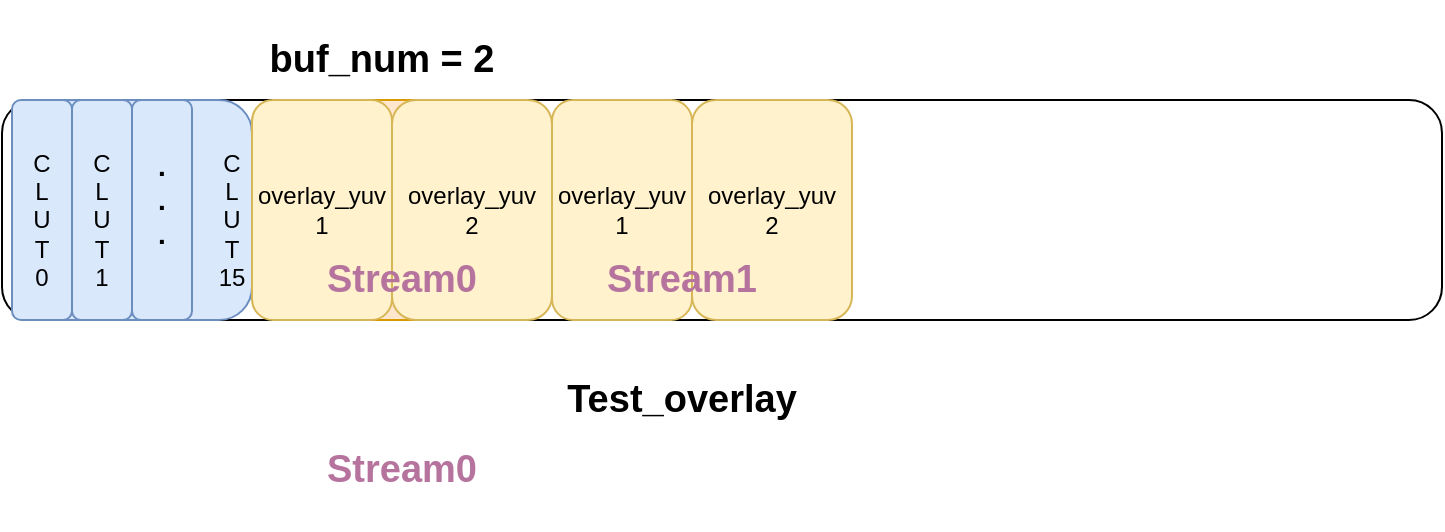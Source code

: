 <mxfile version="14.6.10" type="github">
  <diagram id="9PtsYyo4MoqWUSuVR4Cp" name="Page-1">
    <mxGraphModel dx="981" dy="548" grid="1" gridSize="10" guides="1" tooltips="1" connect="1" arrows="1" fold="1" page="1" pageScale="1" pageWidth="827" pageHeight="1169" math="0" shadow="0">
      <root>
        <mxCell id="0" />
        <mxCell id="1" parent="0" />
        <mxCell id="-Bwnl3m1J4DydUGmwCFT-1" value="" style="rounded=0;whiteSpace=wrap;html=1;" vertex="1" parent="1">
          <mxGeometry x="350" y="380" width="120" height="60" as="geometry" />
        </mxCell>
        <mxCell id="-Bwnl3m1J4DydUGmwCFT-2" value="" style="rounded=1;whiteSpace=wrap;html=1;" vertex="1" parent="1">
          <mxGeometry x="105" y="370" width="720" height="110" as="geometry" />
        </mxCell>
        <mxCell id="-Bwnl3m1J4DydUGmwCFT-7" value="&lt;b&gt;&lt;font style=&quot;font-size: 19px&quot;&gt;Test_overlay&lt;/font&gt;&lt;/b&gt;" style="text;html=1;strokeColor=none;fillColor=none;align=center;verticalAlign=middle;whiteSpace=wrap;rounded=0;" vertex="1" parent="1">
          <mxGeometry x="380" y="490" width="130" height="60" as="geometry" />
        </mxCell>
        <mxCell id="-Bwnl3m1J4DydUGmwCFT-8" value="" style="rounded=1;whiteSpace=wrap;html=1;fillColor=#dae8fc;strokeColor=#6c8ebf;" vertex="1" parent="1">
          <mxGeometry x="110" y="370" width="120" height="110" as="geometry" />
        </mxCell>
        <mxCell id="-Bwnl3m1J4DydUGmwCFT-9" value="" style="rounded=1;whiteSpace=wrap;html=1;fillColor=#dae8fc;strokeColor=#6c8ebf;" vertex="1" parent="1">
          <mxGeometry x="110" y="370" width="30" height="110" as="geometry" />
        </mxCell>
        <mxCell id="-Bwnl3m1J4DydUGmwCFT-10" value="" style="rounded=1;whiteSpace=wrap;html=1;fillColor=#dae8fc;strokeColor=#6c8ebf;" vertex="1" parent="1">
          <mxGeometry x="140" y="370" width="30" height="110" as="geometry" />
        </mxCell>
        <mxCell id="-Bwnl3m1J4DydUGmwCFT-11" value="" style="rounded=1;whiteSpace=wrap;html=1;fillColor=#dae8fc;strokeColor=#6c8ebf;" vertex="1" parent="1">
          <mxGeometry x="170" y="370" width="30" height="110" as="geometry" />
        </mxCell>
        <mxCell id="-Bwnl3m1J4DydUGmwCFT-14" value="C&lt;br&gt;L&lt;br&gt;U&lt;br&gt;T&lt;br&gt;0" style="text;html=1;strokeColor=none;fillColor=none;align=center;verticalAlign=middle;whiteSpace=wrap;rounded=0;" vertex="1" parent="1">
          <mxGeometry x="105" y="390" width="40" height="80" as="geometry" />
        </mxCell>
        <mxCell id="-Bwnl3m1J4DydUGmwCFT-15" value="C&lt;br&gt;L&lt;br&gt;U&lt;br&gt;T&lt;br&gt;1" style="text;html=1;strokeColor=none;fillColor=none;align=center;verticalAlign=middle;whiteSpace=wrap;rounded=0;" vertex="1" parent="1">
          <mxGeometry x="135" y="390" width="40" height="80" as="geometry" />
        </mxCell>
        <mxCell id="-Bwnl3m1J4DydUGmwCFT-16" value="&lt;b style=&quot;font-size: 14px&quot;&gt;.&lt;br&gt;.&lt;br&gt;.&lt;/b&gt;" style="text;html=1;strokeColor=none;fillColor=none;align=center;verticalAlign=middle;whiteSpace=wrap;rounded=0;" vertex="1" parent="1">
          <mxGeometry x="165" y="380" width="40" height="80" as="geometry" />
        </mxCell>
        <mxCell id="-Bwnl3m1J4DydUGmwCFT-17" value="C&lt;br&gt;L&lt;br&gt;U&lt;br&gt;T&lt;br&gt;15" style="text;html=1;strokeColor=none;fillColor=none;align=center;verticalAlign=middle;whiteSpace=wrap;rounded=0;" vertex="1" parent="1">
          <mxGeometry x="200" y="390" width="40" height="80" as="geometry" />
        </mxCell>
        <mxCell id="-Bwnl3m1J4DydUGmwCFT-21" value="" style="rounded=1;whiteSpace=wrap;html=1;fillColor=#ffe6cc;strokeColor=#d79b00;" vertex="1" parent="1">
          <mxGeometry x="230" y="370" width="150" height="110" as="geometry" />
        </mxCell>
        <mxCell id="-Bwnl3m1J4DydUGmwCFT-26" value="&lt;b&gt;&lt;font style=&quot;font-size: 19px&quot;&gt;buf_num = 2&lt;/font&gt;&lt;/b&gt;" style="text;html=1;strokeColor=none;fillColor=none;align=center;verticalAlign=middle;whiteSpace=wrap;rounded=0;" vertex="1" parent="1">
          <mxGeometry x="230" y="320" width="130" height="60" as="geometry" />
        </mxCell>
        <mxCell id="-Bwnl3m1J4DydUGmwCFT-28" value="overlay_yuv&lt;br&gt;1" style="rounded=1;whiteSpace=wrap;html=1;fillColor=#fff2cc;strokeColor=#d6b656;" vertex="1" parent="1">
          <mxGeometry x="230" y="370" width="70" height="110" as="geometry" />
        </mxCell>
        <mxCell id="-Bwnl3m1J4DydUGmwCFT-30" value="overlay_yuv&lt;br&gt;2" style="rounded=1;whiteSpace=wrap;html=1;fillColor=#fff2cc;strokeColor=#d6b656;" vertex="1" parent="1">
          <mxGeometry x="300" y="370" width="80" height="110" as="geometry" />
        </mxCell>
        <mxCell id="-Bwnl3m1J4DydUGmwCFT-31" value="&lt;span style=&quot;font-size: 19px&quot;&gt;&lt;b&gt;&lt;font color=&quot;#b5739d&quot;&gt;Stream0&lt;/font&gt;&lt;/b&gt;&lt;/span&gt;" style="text;html=1;strokeColor=none;fillColor=none;align=center;verticalAlign=middle;whiteSpace=wrap;rounded=0;" vertex="1" parent="1">
          <mxGeometry x="240" y="430" width="130" height="60" as="geometry" />
        </mxCell>
        <mxCell id="-Bwnl3m1J4DydUGmwCFT-32" value="&lt;span style=&quot;font-size: 19px&quot;&gt;&lt;b&gt;&lt;font color=&quot;#b5739d&quot;&gt;Stream0&lt;/font&gt;&lt;/b&gt;&lt;/span&gt;" style="text;html=1;strokeColor=none;fillColor=none;align=center;verticalAlign=middle;whiteSpace=wrap;rounded=0;" vertex="1" parent="1">
          <mxGeometry x="240" y="525" width="130" height="60" as="geometry" />
        </mxCell>
        <mxCell id="-Bwnl3m1J4DydUGmwCFT-33" value="overlay_yuv&lt;br&gt;2" style="rounded=1;whiteSpace=wrap;html=1;fillColor=#fff2cc;strokeColor=#d6b656;" vertex="1" parent="1">
          <mxGeometry x="450" y="370" width="80" height="110" as="geometry" />
        </mxCell>
        <mxCell id="-Bwnl3m1J4DydUGmwCFT-35" value="overlay_yuv&lt;br&gt;1" style="rounded=1;whiteSpace=wrap;html=1;fillColor=#fff2cc;strokeColor=#d6b656;" vertex="1" parent="1">
          <mxGeometry x="380" y="370" width="70" height="110" as="geometry" />
        </mxCell>
        <mxCell id="-Bwnl3m1J4DydUGmwCFT-36" value="&lt;span style=&quot;font-size: 19px&quot;&gt;&lt;b&gt;&lt;font color=&quot;#b5739d&quot;&gt;Stream1&lt;/font&gt;&lt;/b&gt;&lt;/span&gt;" style="text;html=1;strokeColor=none;fillColor=none;align=center;verticalAlign=middle;whiteSpace=wrap;rounded=0;" vertex="1" parent="1">
          <mxGeometry x="380" y="430" width="130" height="60" as="geometry" />
        </mxCell>
      </root>
    </mxGraphModel>
  </diagram>
</mxfile>
